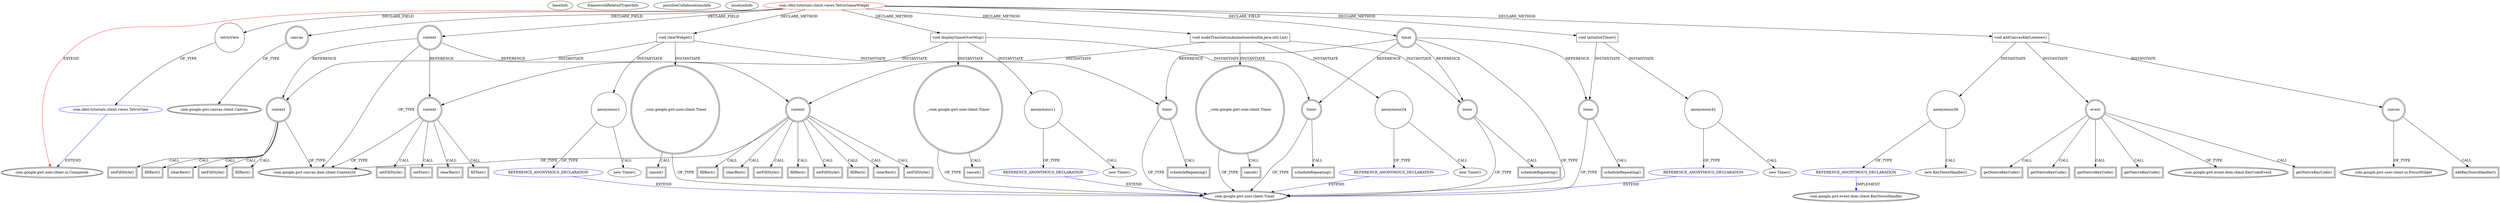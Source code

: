 digraph {
baseInfo[graphId=4245,category="extension_graph",isAnonymous=false,possibleRelation=true]
frameworkRelatedTypesInfo[0="com.google.gwt.user.client.ui.Composite"]
possibleCollaborationsInfo[0="4245~CLIENT_METHOD_DECLARATION-INSTANTIATION-~com.google.gwt.user.client.ui.Composite ~com.google.gwt.event.dom.client.KeyDownHandler ~false~true",1="4245~FIELD_DECLARATION-~com.google.gwt.user.client.ui.Composite ~com.google.gwt.user.client.ui.Composite ~false~false",2="4245~CLIENT_METHOD_DECLARATION-INSTANTIATION-~com.google.gwt.user.client.ui.Composite ~com.google.gwt.user.client.Timer ~false~true"]
locationInfo[projectName="oussamazoghlami-TetrisGwt",filePath="/oussamazoghlami-TetrisGwt/TetrisGwt-master/Tetris/src/com/sfeir/tutorials/client/views/TetrisGameWidget.java",contextSignature="TetrisGameWidget",graphId="4245"]
0[label="com.sfeir.tutorials.client.views.TetrisGameWidget",vertexType="ROOT_CLIENT_CLASS_DECLARATION",isFrameworkType=false,color=red]
1[label="com.google.gwt.user.client.ui.Composite",vertexType="FRAMEWORK_CLASS_TYPE",isFrameworkType=true,peripheries=2]
2[label="canvas",vertexType="FIELD_DECLARATION",isFrameworkType=true,peripheries=2,shape=circle]
3[label="com.google.gwt.canvas.client.Canvas",vertexType="FRAMEWORK_CLASS_TYPE",isFrameworkType=true,peripheries=2]
4[label="context",vertexType="FIELD_DECLARATION",isFrameworkType=true,peripheries=2,shape=circle]
5[label="com.google.gwt.canvas.dom.client.Context2d",vertexType="FRAMEWORK_CLASS_TYPE",isFrameworkType=true,peripheries=2]
6[label="tetrisView",vertexType="FIELD_DECLARATION",isFrameworkType=false,shape=circle]
7[label="com.sfeir.tutorials.client.views.TetrisView",vertexType="REFERENCE_CLIENT_CLASS_DECLARATION",isFrameworkType=false,color=blue]
9[label="timer",vertexType="FIELD_DECLARATION",isFrameworkType=true,peripheries=2,shape=circle]
10[label="com.google.gwt.user.client.Timer",vertexType="FRAMEWORK_CLASS_TYPE",isFrameworkType=true,peripheries=2]
15[label="void clearWidget()",vertexType="CLIENT_METHOD_DECLARATION",isFrameworkType=false,shape=box]
17[label="anonymous1",vertexType="VARIABLE_EXPRESION",isFrameworkType=false,shape=circle]
18[label="REFERENCE_ANONYMOUS_DECLARATION",vertexType="REFERENCE_ANONYMOUS_DECLARATION",isFrameworkType=false,color=blue]
16[label="new Timer()",vertexType="CONSTRUCTOR_CALL",isFrameworkType=false]
20[label="context",vertexType="VARIABLE_EXPRESION",isFrameworkType=true,peripheries=2,shape=circle]
21[label="clearRect()",vertexType="INSIDE_CALL",isFrameworkType=true,peripheries=2,shape=box]
24[label="setFillStyle()",vertexType="INSIDE_CALL",isFrameworkType=true,peripheries=2,shape=box]
26[label="fillRect()",vertexType="INSIDE_CALL",isFrameworkType=true,peripheries=2,shape=box]
28[label="setFillStyle()",vertexType="INSIDE_CALL",isFrameworkType=true,peripheries=2,shape=box]
30[label="fillRect()",vertexType="INSIDE_CALL",isFrameworkType=true,peripheries=2,shape=box]
31[label="_:com.google.gwt.user.client.Timer",vertexType="VARIABLE_EXPRESION",isFrameworkType=true,peripheries=2,shape=circle]
32[label="cancel()",vertexType="INSIDE_CALL",isFrameworkType=true,peripheries=2,shape=box]
34[label="timer",vertexType="VARIABLE_EXPRESION",isFrameworkType=true,peripheries=2,shape=circle]
35[label="scheduleRepeating()",vertexType="INSIDE_CALL",isFrameworkType=true,peripheries=2,shape=box]
37[label="void displayGameOverMsg()",vertexType="CLIENT_METHOD_DECLARATION",isFrameworkType=false,shape=box]
38[label="context",vertexType="VARIABLE_EXPRESION",isFrameworkType=true,peripheries=2,shape=circle]
39[label="setFillStyle()",vertexType="INSIDE_CALL",isFrameworkType=true,peripheries=2,shape=box]
42[label="setFont()",vertexType="INSIDE_CALL",isFrameworkType=true,peripheries=2,shape=box]
44[label="anonymous11",vertexType="VARIABLE_EXPRESION",isFrameworkType=false,shape=circle]
45[label="REFERENCE_ANONYMOUS_DECLARATION",vertexType="REFERENCE_ANONYMOUS_DECLARATION",isFrameworkType=false,color=blue]
43[label="new Timer()",vertexType="CONSTRUCTOR_CALL",isFrameworkType=false]
48[label="clearRect()",vertexType="INSIDE_CALL",isFrameworkType=true,peripheries=2,shape=box]
50[label="fillText()",vertexType="INSIDE_CALL",isFrameworkType=true,peripheries=2,shape=box]
51[label="_:com.google.gwt.user.client.Timer",vertexType="VARIABLE_EXPRESION",isFrameworkType=true,peripheries=2,shape=circle]
52[label="cancel()",vertexType="INSIDE_CALL",isFrameworkType=true,peripheries=2,shape=box]
54[label="timer",vertexType="VARIABLE_EXPRESION",isFrameworkType=true,peripheries=2,shape=circle]
55[label="scheduleRepeating()",vertexType="INSIDE_CALL",isFrameworkType=true,peripheries=2,shape=box]
83[label="void makeTranslationAnimation(double,java.util.List)",vertexType="CLIENT_METHOD_DECLARATION",isFrameworkType=false,shape=box]
85[label="anonymous24",vertexType="VARIABLE_EXPRESION",isFrameworkType=false,shape=circle]
86[label="REFERENCE_ANONYMOUS_DECLARATION",vertexType="REFERENCE_ANONYMOUS_DECLARATION",isFrameworkType=false,color=blue]
84[label="new Timer()",vertexType="CONSTRUCTOR_CALL",isFrameworkType=false]
88[label="context",vertexType="VARIABLE_EXPRESION",isFrameworkType=true,peripheries=2,shape=circle]
89[label="clearRect()",vertexType="INSIDE_CALL",isFrameworkType=true,peripheries=2,shape=box]
92[label="setFillStyle()",vertexType="INSIDE_CALL",isFrameworkType=true,peripheries=2,shape=box]
94[label="fillRect()",vertexType="INSIDE_CALL",isFrameworkType=true,peripheries=2,shape=box]
96[label="setFillStyle()",vertexType="INSIDE_CALL",isFrameworkType=true,peripheries=2,shape=box]
98[label="fillRect()",vertexType="INSIDE_CALL",isFrameworkType=true,peripheries=2,shape=box]
100[label="clearRect()",vertexType="INSIDE_CALL",isFrameworkType=true,peripheries=2,shape=box]
102[label="setFillStyle()",vertexType="INSIDE_CALL",isFrameworkType=true,peripheries=2,shape=box]
104[label="fillRect()",vertexType="INSIDE_CALL",isFrameworkType=true,peripheries=2,shape=box]
105[label="_:com.google.gwt.user.client.Timer",vertexType="VARIABLE_EXPRESION",isFrameworkType=true,peripheries=2,shape=circle]
106[label="cancel()",vertexType="INSIDE_CALL",isFrameworkType=true,peripheries=2,shape=box]
108[label="timer",vertexType="VARIABLE_EXPRESION",isFrameworkType=true,peripheries=2,shape=circle]
109[label="scheduleRepeating()",vertexType="INSIDE_CALL",isFrameworkType=true,peripheries=2,shape=box]
113[label="void addCanvasKeyListener()",vertexType="CLIENT_METHOD_DECLARATION",isFrameworkType=false,shape=box]
114[label="canvas",vertexType="VARIABLE_EXPRESION",isFrameworkType=true,peripheries=2,shape=circle]
116[label="com.google.gwt.user.client.ui.FocusWidget",vertexType="FRAMEWORK_CLASS_TYPE",isFrameworkType=true,peripheries=2]
115[label="addKeyDownHandler()",vertexType="INSIDE_CALL",isFrameworkType=true,peripheries=2,shape=box]
118[label="anonymous36",vertexType="VARIABLE_EXPRESION",isFrameworkType=false,shape=circle]
119[label="REFERENCE_ANONYMOUS_DECLARATION",vertexType="REFERENCE_ANONYMOUS_DECLARATION",isFrameworkType=false,color=blue]
120[label="com.google.gwt.event.dom.client.KeyDownHandler",vertexType="FRAMEWORK_INTERFACE_TYPE",isFrameworkType=true,peripheries=2]
117[label="new KeyDownHandler()",vertexType="CONSTRUCTOR_CALL",isFrameworkType=false]
121[label="event",vertexType="VARIABLE_EXPRESION",isFrameworkType=true,peripheries=2,shape=circle]
123[label="com.google.gwt.event.dom.client.KeyCodeEvent",vertexType="FRAMEWORK_CLASS_TYPE",isFrameworkType=true,peripheries=2]
122[label="getNativeKeyCode()",vertexType="INSIDE_CALL",isFrameworkType=true,peripheries=2,shape=box]
125[label="getNativeKeyCode()",vertexType="INSIDE_CALL",isFrameworkType=true,peripheries=2,shape=box]
127[label="getNativeKeyCode()",vertexType="INSIDE_CALL",isFrameworkType=true,peripheries=2,shape=box]
129[label="getNativeKeyCode()",vertexType="INSIDE_CALL",isFrameworkType=true,peripheries=2,shape=box]
131[label="getNativeKeyCode()",vertexType="INSIDE_CALL",isFrameworkType=true,peripheries=2,shape=box]
132[label="void initializeTimer()",vertexType="CLIENT_METHOD_DECLARATION",isFrameworkType=false,shape=box]
134[label="anonymous42",vertexType="VARIABLE_EXPRESION",isFrameworkType=false,shape=circle]
135[label="REFERENCE_ANONYMOUS_DECLARATION",vertexType="REFERENCE_ANONYMOUS_DECLARATION",isFrameworkType=false,color=blue]
133[label="new Timer()",vertexType="CONSTRUCTOR_CALL",isFrameworkType=false]
137[label="timer",vertexType="VARIABLE_EXPRESION",isFrameworkType=true,peripheries=2,shape=circle]
138[label="scheduleRepeating()",vertexType="INSIDE_CALL",isFrameworkType=true,peripheries=2,shape=box]
0->1[label="EXTEND",color=red]
0->2[label="DECLARE_FIELD"]
2->3[label="OF_TYPE"]
0->4[label="DECLARE_FIELD"]
4->5[label="OF_TYPE"]
0->6[label="DECLARE_FIELD"]
7->1[label="EXTEND",color=blue]
6->7[label="OF_TYPE"]
0->9[label="DECLARE_FIELD"]
9->10[label="OF_TYPE"]
0->15[label="DECLARE_METHOD"]
15->17[label="INSTANTIATE"]
18->10[label="EXTEND",color=blue]
17->18[label="OF_TYPE"]
17->16[label="CALL"]
15->20[label="INSTANTIATE"]
4->20[label="REFERENCE"]
20->5[label="OF_TYPE"]
20->21[label="CALL"]
20->24[label="CALL"]
20->26[label="CALL"]
20->28[label="CALL"]
20->30[label="CALL"]
15->31[label="INSTANTIATE"]
31->10[label="OF_TYPE"]
31->32[label="CALL"]
15->34[label="INSTANTIATE"]
9->34[label="REFERENCE"]
34->10[label="OF_TYPE"]
34->35[label="CALL"]
0->37[label="DECLARE_METHOD"]
37->38[label="INSTANTIATE"]
4->38[label="REFERENCE"]
38->5[label="OF_TYPE"]
38->39[label="CALL"]
38->42[label="CALL"]
37->44[label="INSTANTIATE"]
45->10[label="EXTEND",color=blue]
44->45[label="OF_TYPE"]
44->43[label="CALL"]
38->48[label="CALL"]
38->50[label="CALL"]
37->51[label="INSTANTIATE"]
51->10[label="OF_TYPE"]
51->52[label="CALL"]
37->54[label="INSTANTIATE"]
9->54[label="REFERENCE"]
54->10[label="OF_TYPE"]
54->55[label="CALL"]
0->83[label="DECLARE_METHOD"]
83->85[label="INSTANTIATE"]
86->10[label="EXTEND",color=blue]
85->86[label="OF_TYPE"]
85->84[label="CALL"]
83->88[label="INSTANTIATE"]
4->88[label="REFERENCE"]
88->5[label="OF_TYPE"]
88->89[label="CALL"]
88->92[label="CALL"]
88->94[label="CALL"]
88->96[label="CALL"]
88->98[label="CALL"]
88->100[label="CALL"]
88->102[label="CALL"]
88->104[label="CALL"]
83->105[label="INSTANTIATE"]
105->10[label="OF_TYPE"]
105->106[label="CALL"]
83->108[label="INSTANTIATE"]
9->108[label="REFERENCE"]
108->10[label="OF_TYPE"]
108->109[label="CALL"]
0->113[label="DECLARE_METHOD"]
113->114[label="INSTANTIATE"]
114->116[label="OF_TYPE"]
114->115[label="CALL"]
113->118[label="INSTANTIATE"]
119->120[label="IMPLEMENT",color=blue]
118->119[label="OF_TYPE"]
118->117[label="CALL"]
113->121[label="INSTANTIATE"]
121->123[label="OF_TYPE"]
121->122[label="CALL"]
121->125[label="CALL"]
121->127[label="CALL"]
121->129[label="CALL"]
121->131[label="CALL"]
0->132[label="DECLARE_METHOD"]
132->134[label="INSTANTIATE"]
135->10[label="EXTEND",color=blue]
134->135[label="OF_TYPE"]
134->133[label="CALL"]
132->137[label="INSTANTIATE"]
9->137[label="REFERENCE"]
137->10[label="OF_TYPE"]
137->138[label="CALL"]
}
